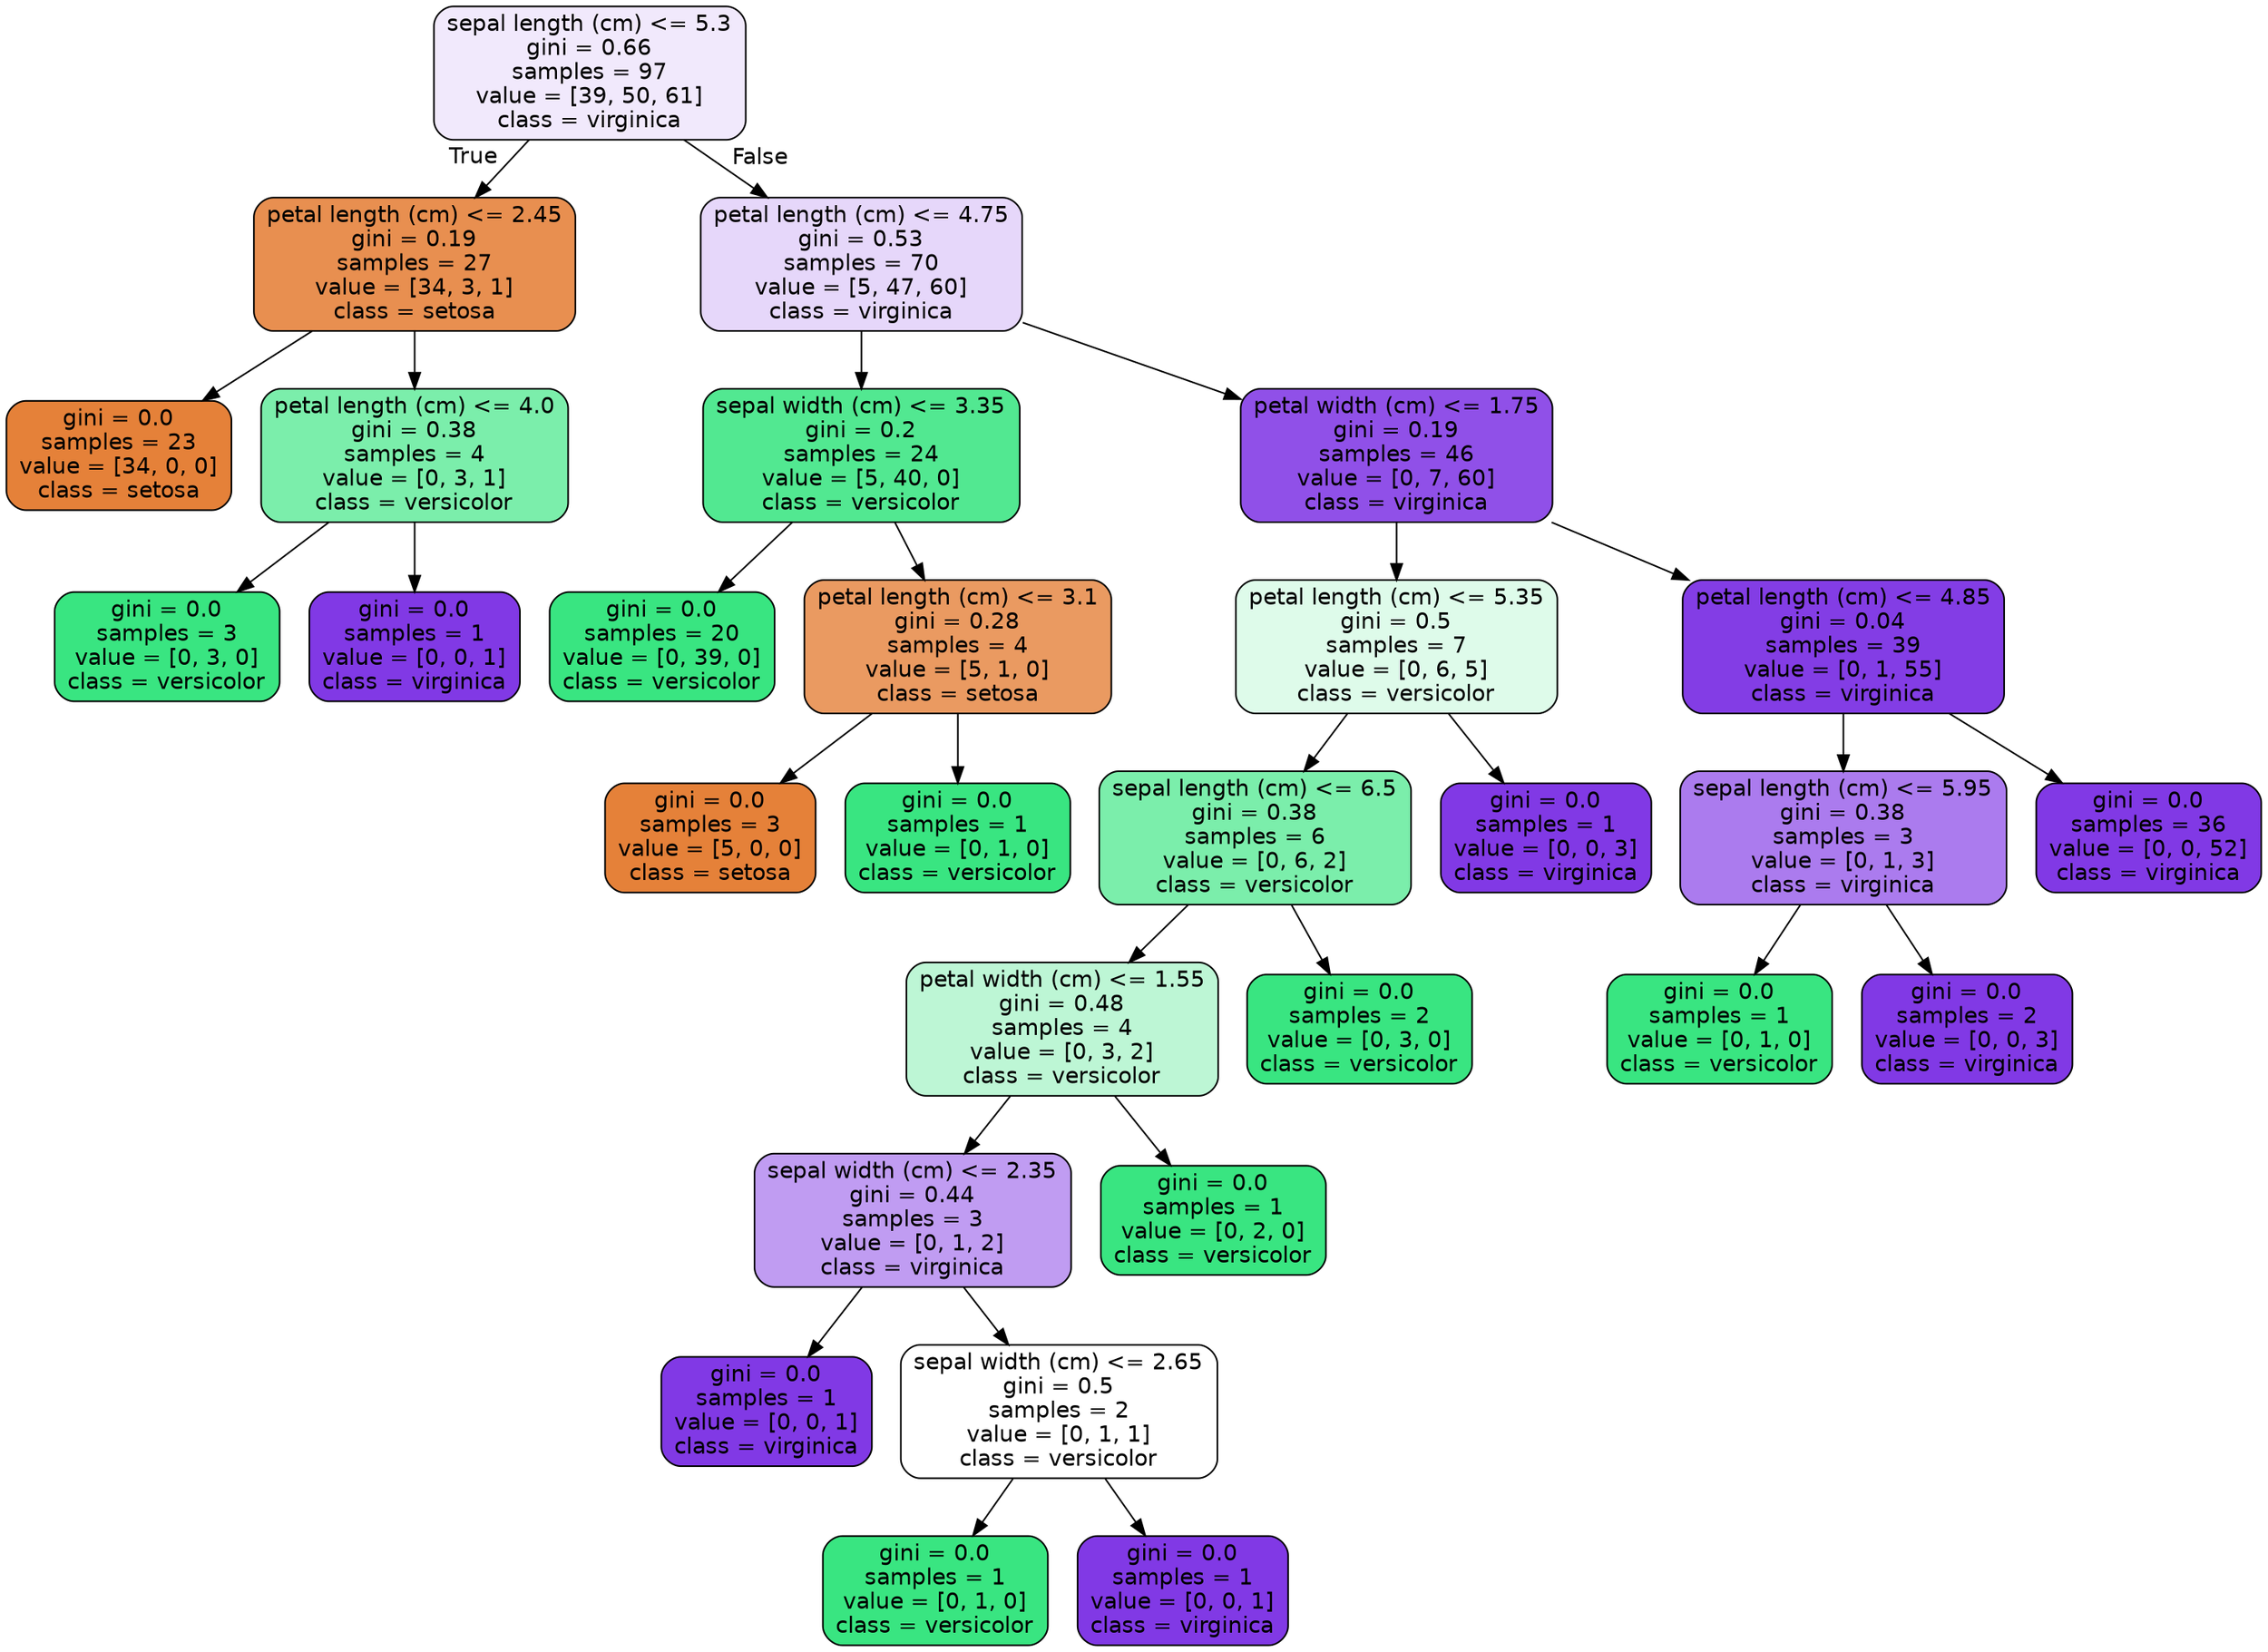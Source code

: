 digraph Tree {
node [shape=box, style="filled, rounded", color="black", fontname=helvetica] ;
edge [fontname=helvetica] ;
0 [label="sepal length (cm) <= 5.3\ngini = 0.66\nsamples = 97\nvalue = [39, 50, 61]\nclass = virginica", fillcolor="#f1e9fc"] ;
1 [label="petal length (cm) <= 2.45\ngini = 0.19\nsamples = 27\nvalue = [34, 3, 1]\nclass = setosa", fillcolor="#e88f50"] ;
0 -> 1 [labeldistance=2.5, labelangle=45, headlabel="True"] ;
2 [label="gini = 0.0\nsamples = 23\nvalue = [34, 0, 0]\nclass = setosa", fillcolor="#e58139"] ;
1 -> 2 ;
3 [label="petal length (cm) <= 4.0\ngini = 0.38\nsamples = 4\nvalue = [0, 3, 1]\nclass = versicolor", fillcolor="#7beeab"] ;
1 -> 3 ;
4 [label="gini = 0.0\nsamples = 3\nvalue = [0, 3, 0]\nclass = versicolor", fillcolor="#39e581"] ;
3 -> 4 ;
5 [label="gini = 0.0\nsamples = 1\nvalue = [0, 0, 1]\nclass = virginica", fillcolor="#8139e5"] ;
3 -> 5 ;
6 [label="petal length (cm) <= 4.75\ngini = 0.53\nsamples = 70\nvalue = [5, 47, 60]\nclass = virginica", fillcolor="#e6d7fa"] ;
0 -> 6 [labeldistance=2.5, labelangle=-45, headlabel="False"] ;
7 [label="sepal width (cm) <= 3.35\ngini = 0.2\nsamples = 24\nvalue = [5, 40, 0]\nclass = versicolor", fillcolor="#52e891"] ;
6 -> 7 ;
8 [label="gini = 0.0\nsamples = 20\nvalue = [0, 39, 0]\nclass = versicolor", fillcolor="#39e581"] ;
7 -> 8 ;
9 [label="petal length (cm) <= 3.1\ngini = 0.28\nsamples = 4\nvalue = [5, 1, 0]\nclass = setosa", fillcolor="#ea9a61"] ;
7 -> 9 ;
10 [label="gini = 0.0\nsamples = 3\nvalue = [5, 0, 0]\nclass = setosa", fillcolor="#e58139"] ;
9 -> 10 ;
11 [label="gini = 0.0\nsamples = 1\nvalue = [0, 1, 0]\nclass = versicolor", fillcolor="#39e581"] ;
9 -> 11 ;
12 [label="petal width (cm) <= 1.75\ngini = 0.19\nsamples = 46\nvalue = [0, 7, 60]\nclass = virginica", fillcolor="#9050e8"] ;
6 -> 12 ;
13 [label="petal length (cm) <= 5.35\ngini = 0.5\nsamples = 7\nvalue = [0, 6, 5]\nclass = versicolor", fillcolor="#defbea"] ;
12 -> 13 ;
14 [label="sepal length (cm) <= 6.5\ngini = 0.38\nsamples = 6\nvalue = [0, 6, 2]\nclass = versicolor", fillcolor="#7beeab"] ;
13 -> 14 ;
15 [label="petal width (cm) <= 1.55\ngini = 0.48\nsamples = 4\nvalue = [0, 3, 2]\nclass = versicolor", fillcolor="#bdf6d5"] ;
14 -> 15 ;
16 [label="sepal width (cm) <= 2.35\ngini = 0.44\nsamples = 3\nvalue = [0, 1, 2]\nclass = virginica", fillcolor="#c09cf2"] ;
15 -> 16 ;
17 [label="gini = 0.0\nsamples = 1\nvalue = [0, 0, 1]\nclass = virginica", fillcolor="#8139e5"] ;
16 -> 17 ;
18 [label="sepal width (cm) <= 2.65\ngini = 0.5\nsamples = 2\nvalue = [0, 1, 1]\nclass = versicolor", fillcolor="#ffffff"] ;
16 -> 18 ;
19 [label="gini = 0.0\nsamples = 1\nvalue = [0, 1, 0]\nclass = versicolor", fillcolor="#39e581"] ;
18 -> 19 ;
20 [label="gini = 0.0\nsamples = 1\nvalue = [0, 0, 1]\nclass = virginica", fillcolor="#8139e5"] ;
18 -> 20 ;
21 [label="gini = 0.0\nsamples = 1\nvalue = [0, 2, 0]\nclass = versicolor", fillcolor="#39e581"] ;
15 -> 21 ;
22 [label="gini = 0.0\nsamples = 2\nvalue = [0, 3, 0]\nclass = versicolor", fillcolor="#39e581"] ;
14 -> 22 ;
23 [label="gini = 0.0\nsamples = 1\nvalue = [0, 0, 3]\nclass = virginica", fillcolor="#8139e5"] ;
13 -> 23 ;
24 [label="petal length (cm) <= 4.85\ngini = 0.04\nsamples = 39\nvalue = [0, 1, 55]\nclass = virginica", fillcolor="#833de5"] ;
12 -> 24 ;
25 [label="sepal length (cm) <= 5.95\ngini = 0.38\nsamples = 3\nvalue = [0, 1, 3]\nclass = virginica", fillcolor="#ab7bee"] ;
24 -> 25 ;
26 [label="gini = 0.0\nsamples = 1\nvalue = [0, 1, 0]\nclass = versicolor", fillcolor="#39e581"] ;
25 -> 26 ;
27 [label="gini = 0.0\nsamples = 2\nvalue = [0, 0, 3]\nclass = virginica", fillcolor="#8139e5"] ;
25 -> 27 ;
28 [label="gini = 0.0\nsamples = 36\nvalue = [0, 0, 52]\nclass = virginica", fillcolor="#8139e5"] ;
24 -> 28 ;
}